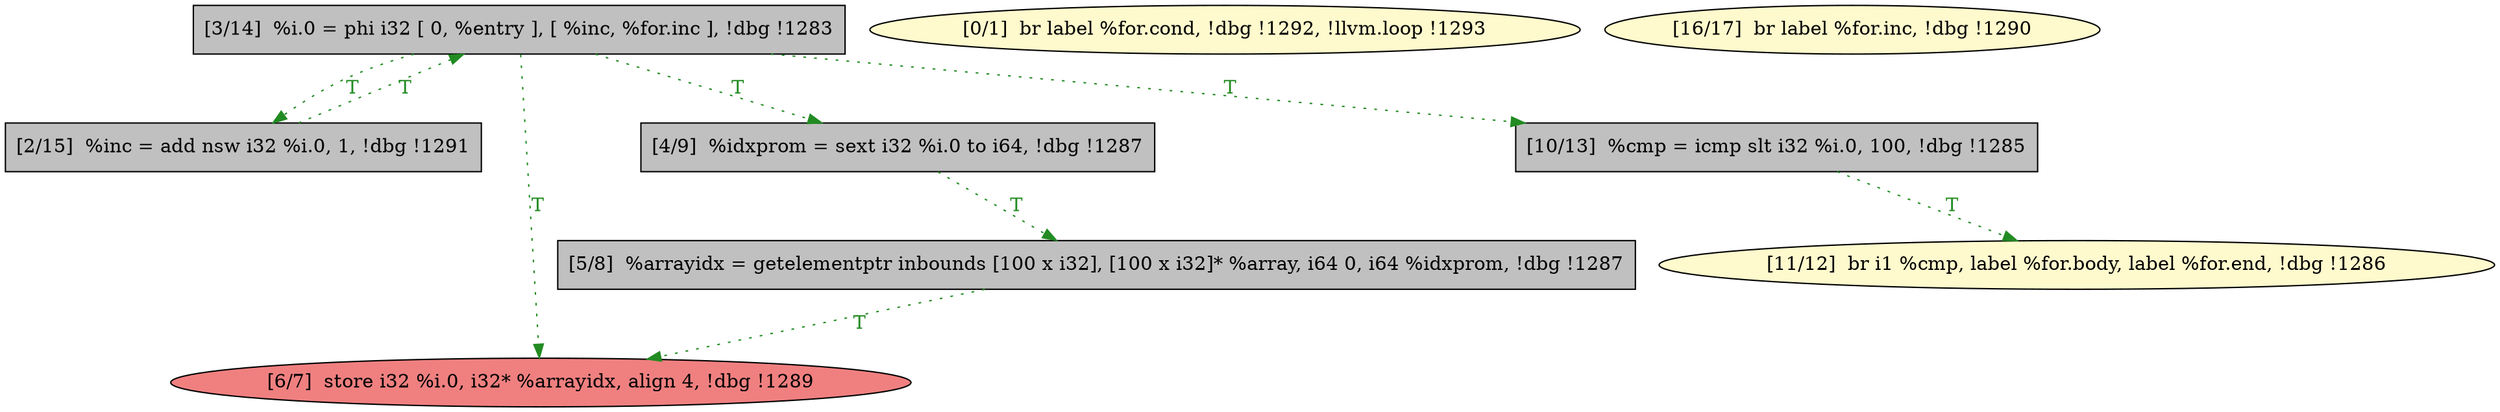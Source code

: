 
digraph G {


node175 [fillcolor=grey,label="[5/8]  %arrayidx = getelementptr inbounds [100 x i32], [100 x i32]* %array, i64 0, i64 %idxprom, !dbg !1287",shape=rectangle,style=filled ]
node174 [fillcolor=lightcoral,label="[6/7]  store i32 %i.0, i32* %arrayidx, align 4, !dbg !1289",shape=ellipse,style=filled ]
node173 [fillcolor=grey,label="[4/9]  %idxprom = sext i32 %i.0 to i64, !dbg !1287",shape=rectangle,style=filled ]
node168 [fillcolor=grey,label="[2/15]  %inc = add nsw i32 %i.0, 1, !dbg !1291",shape=rectangle,style=filled ]
node167 [fillcolor=lemonchiffon,label="[0/1]  br label %for.cond, !dbg !1292, !llvm.loop !1293",shape=ellipse,style=filled ]
node169 [fillcolor=lemonchiffon,label="[16/17]  br label %for.inc, !dbg !1290",shape=ellipse,style=filled ]
node170 [fillcolor=grey,label="[10/13]  %cmp = icmp slt i32 %i.0, 100, !dbg !1285",shape=rectangle,style=filled ]
node172 [fillcolor=lemonchiffon,label="[11/12]  br i1 %cmp, label %for.body, label %for.end, !dbg !1286",shape=ellipse,style=filled ]
node171 [fillcolor=grey,label="[3/14]  %i.0 = phi i32 [ 0, %entry ], [ %inc, %for.inc ], !dbg !1283",shape=rectangle,style=filled ]

node171->node170 [style=dotted,color=forestgreen,label="T",fontcolor=forestgreen ]
node170->node172 [style=dotted,color=forestgreen,label="T",fontcolor=forestgreen ]
node171->node174 [style=dotted,color=forestgreen,label="T",fontcolor=forestgreen ]
node173->node175 [style=dotted,color=forestgreen,label="T",fontcolor=forestgreen ]
node168->node171 [style=dotted,color=forestgreen,label="T",fontcolor=forestgreen ]
node171->node168 [style=dotted,color=forestgreen,label="T",fontcolor=forestgreen ]
node171->node173 [style=dotted,color=forestgreen,label="T",fontcolor=forestgreen ]
node175->node174 [style=dotted,color=forestgreen,label="T",fontcolor=forestgreen ]


}
